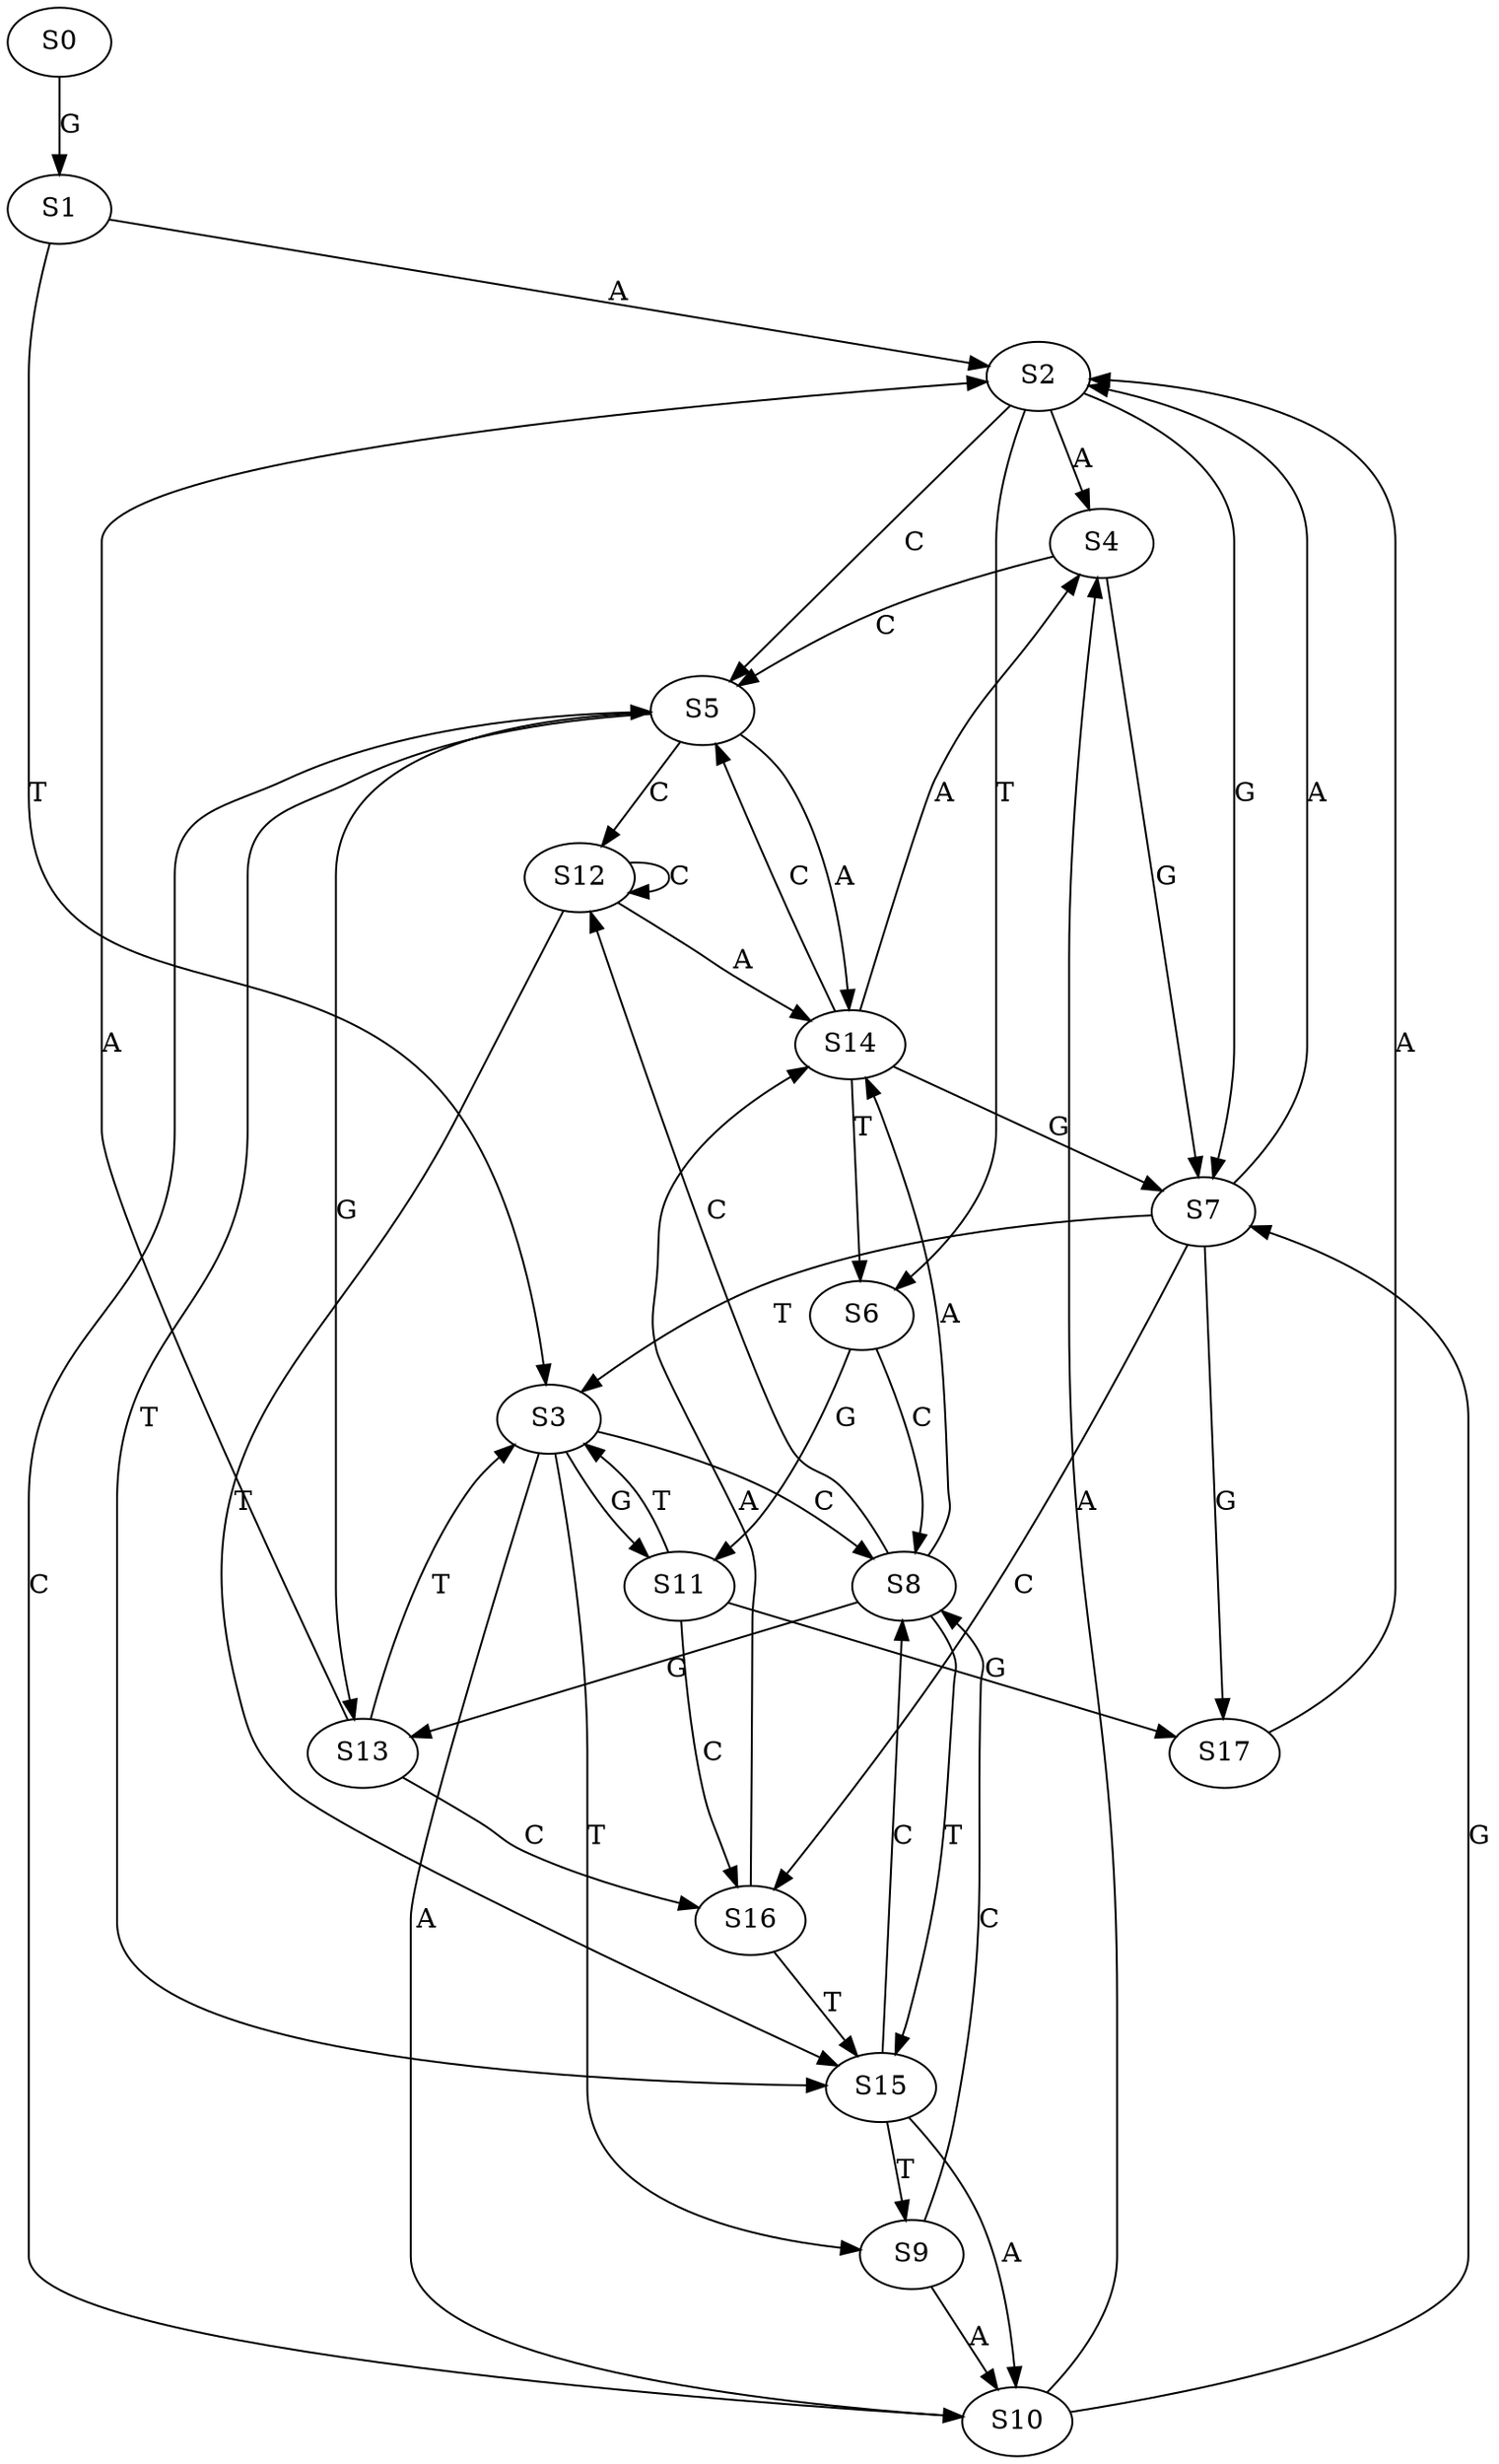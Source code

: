 strict digraph  {
	S0 -> S1 [ label = G ];
	S1 -> S2 [ label = A ];
	S1 -> S3 [ label = T ];
	S2 -> S4 [ label = A ];
	S2 -> S5 [ label = C ];
	S2 -> S6 [ label = T ];
	S2 -> S7 [ label = G ];
	S3 -> S8 [ label = C ];
	S3 -> S9 [ label = T ];
	S3 -> S10 [ label = A ];
	S3 -> S11 [ label = G ];
	S4 -> S7 [ label = G ];
	S4 -> S5 [ label = C ];
	S5 -> S12 [ label = C ];
	S5 -> S13 [ label = G ];
	S5 -> S14 [ label = A ];
	S5 -> S15 [ label = T ];
	S6 -> S11 [ label = G ];
	S6 -> S8 [ label = C ];
	S7 -> S3 [ label = T ];
	S7 -> S16 [ label = C ];
	S7 -> S2 [ label = A ];
	S7 -> S17 [ label = G ];
	S8 -> S14 [ label = A ];
	S8 -> S12 [ label = C ];
	S8 -> S13 [ label = G ];
	S8 -> S15 [ label = T ];
	S9 -> S10 [ label = A ];
	S9 -> S8 [ label = C ];
	S10 -> S7 [ label = G ];
	S10 -> S5 [ label = C ];
	S10 -> S4 [ label = A ];
	S11 -> S16 [ label = C ];
	S11 -> S17 [ label = G ];
	S11 -> S3 [ label = T ];
	S12 -> S14 [ label = A ];
	S12 -> S15 [ label = T ];
	S12 -> S12 [ label = C ];
	S13 -> S2 [ label = A ];
	S13 -> S16 [ label = C ];
	S13 -> S3 [ label = T ];
	S14 -> S7 [ label = G ];
	S14 -> S6 [ label = T ];
	S14 -> S4 [ label = A ];
	S14 -> S5 [ label = C ];
	S15 -> S9 [ label = T ];
	S15 -> S10 [ label = A ];
	S15 -> S8 [ label = C ];
	S16 -> S14 [ label = A ];
	S16 -> S15 [ label = T ];
	S17 -> S2 [ label = A ];
}
